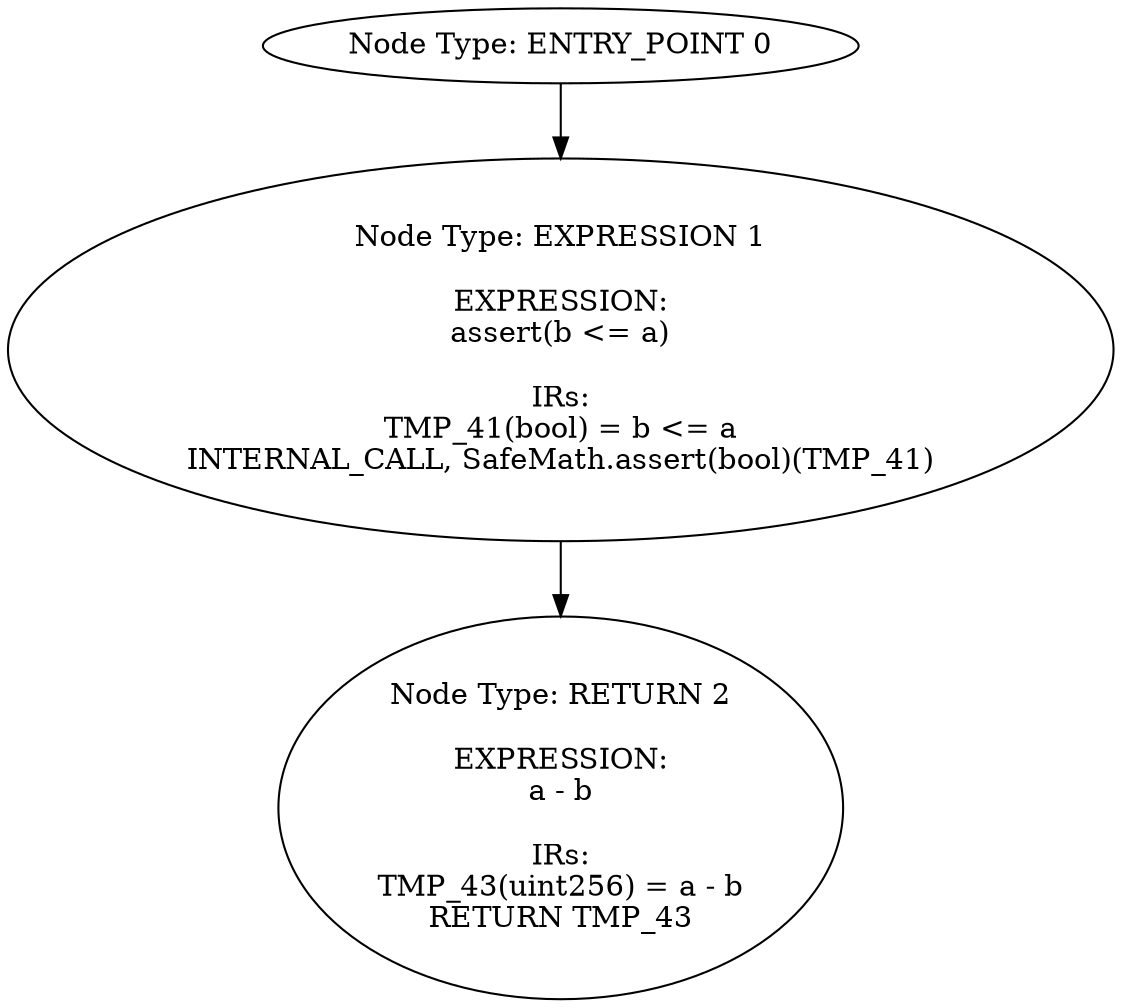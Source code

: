 digraph{
0[label="Node Type: ENTRY_POINT 0
"];
0->1;
1[label="Node Type: EXPRESSION 1

EXPRESSION:
assert(b <= a)

IRs:
TMP_41(bool) = b <= a
INTERNAL_CALL, SafeMath.assert(bool)(TMP_41)"];
1->2;
2[label="Node Type: RETURN 2

EXPRESSION:
a - b

IRs:
TMP_43(uint256) = a - b
RETURN TMP_43"];
}
